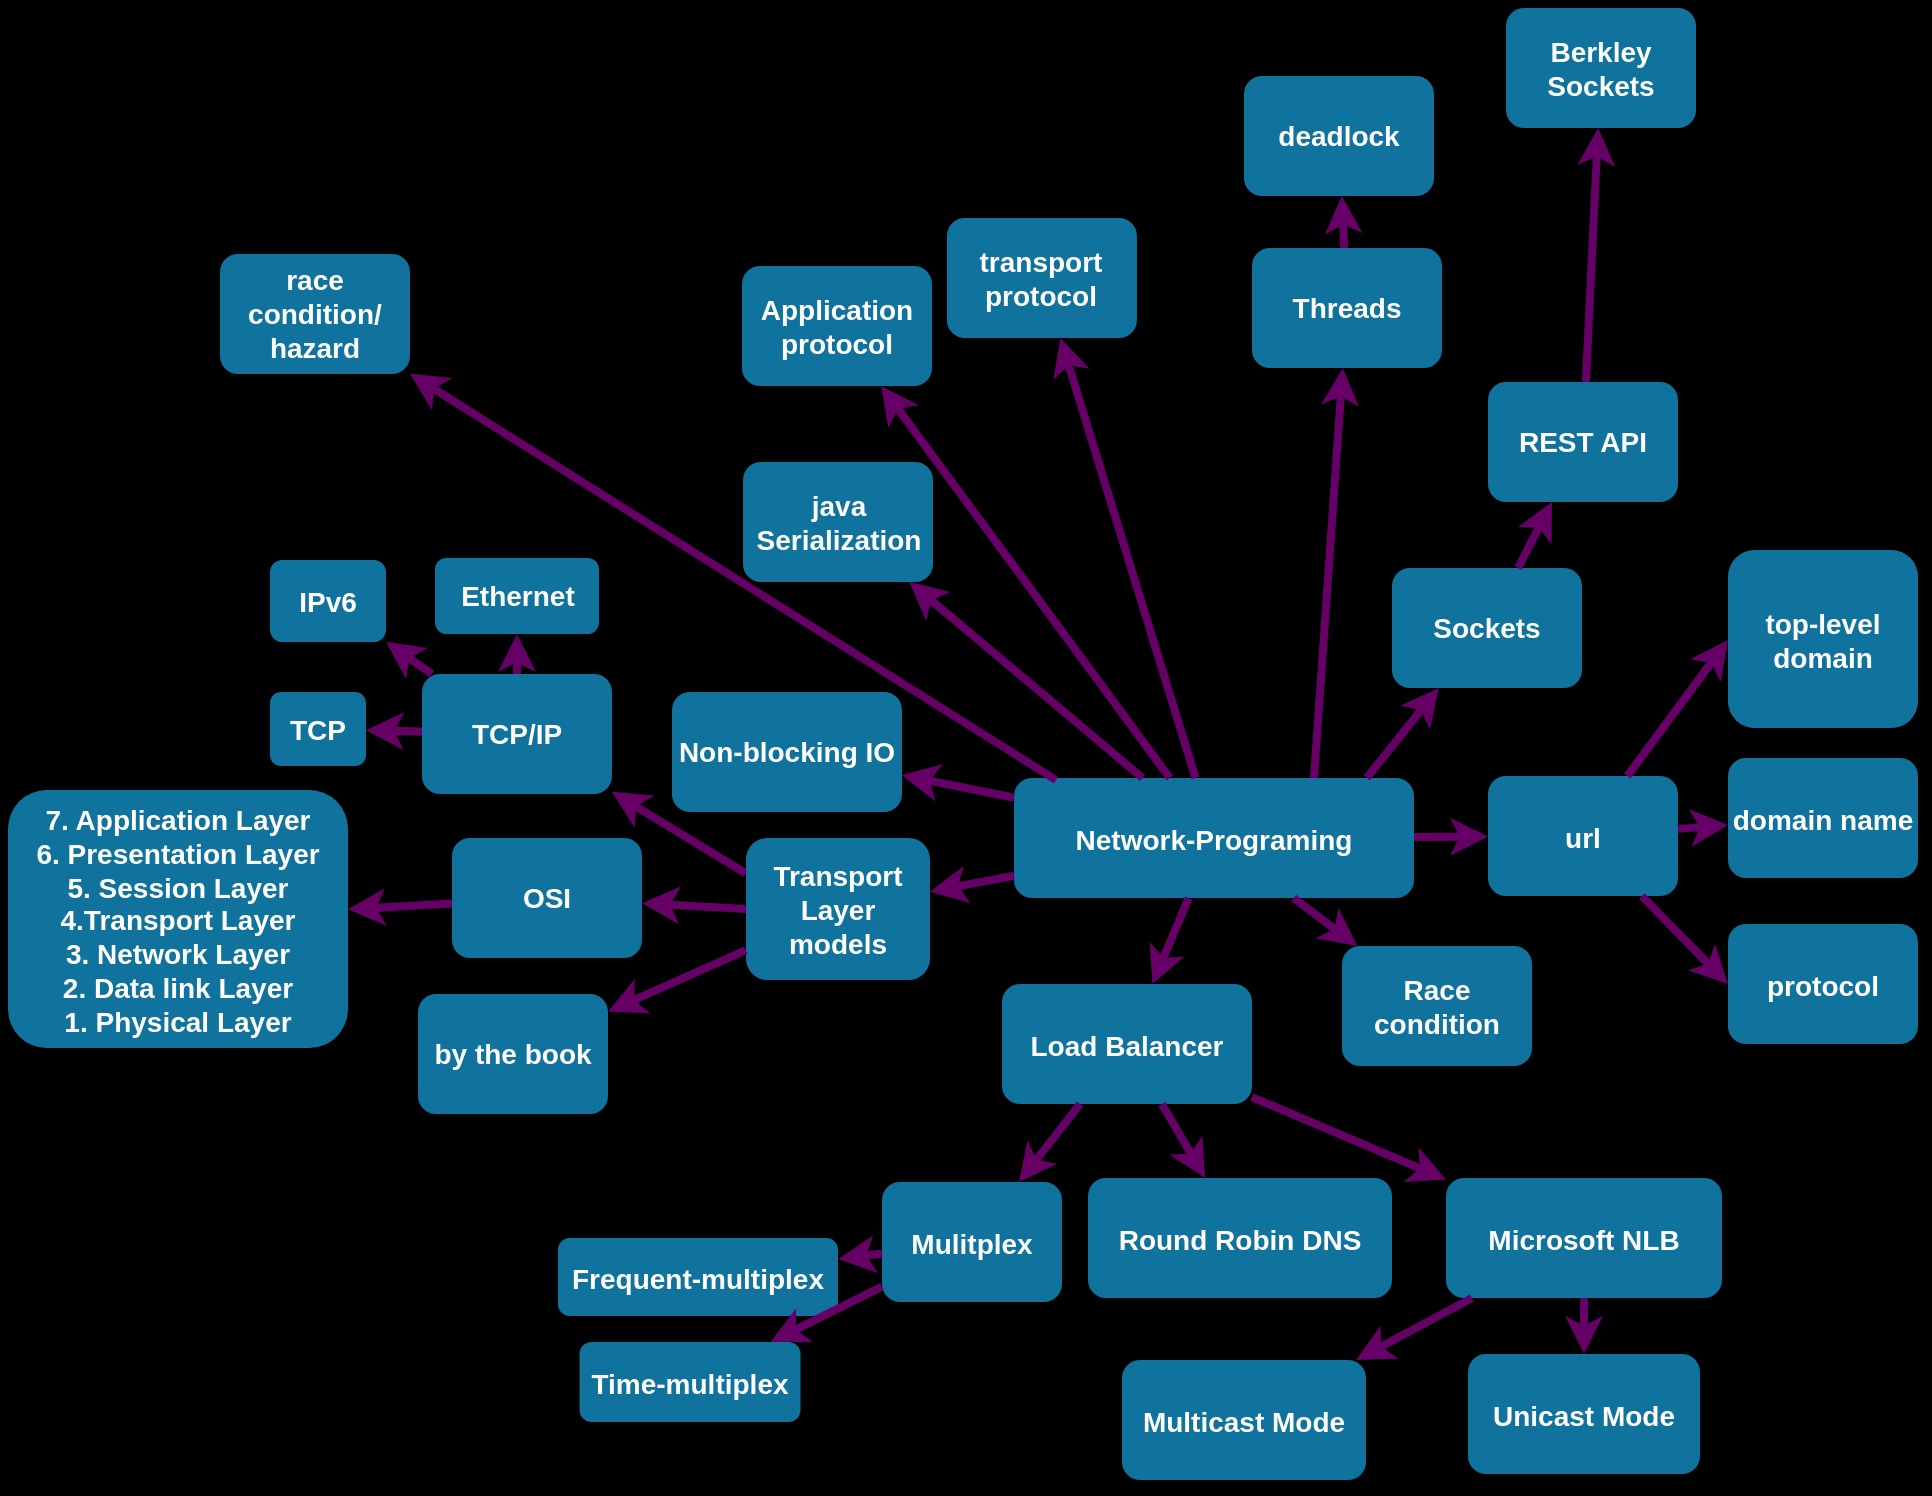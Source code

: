 <mxfile version="13.7.9" type="device"><diagram name="Page-1" id="97916047-d0de-89f5-080d-49f4d83e522f"><mxGraphModel dx="1009" dy="687" grid="0" gridSize="10" guides="1" tooltips="1" connect="1" arrows="1" fold="1" page="1" pageScale="1.5" pageWidth="1169" pageHeight="827" background="#000000" math="0" shadow="0"><root><mxCell id="0"/><mxCell id="1" parent="0"/><mxCell id="2" value="Network-Programing" style="rounded=1;fillColor=#10739E;strokeColor=none;shadow=1;gradientColor=none;fontStyle=1;fontColor=#FFFFFF;fontSize=14;" parent="1" vertex="1"><mxGeometry x="740" y="500" width="200" height="60" as="geometry"/></mxCell><mxCell id="3" value="Load Balancer" style="rounded=1;fillColor=#10739E;strokeColor=none;shadow=1;gradientColor=none;fontStyle=1;fontColor=#FFFFFF;fontSize=14;" parent="1" vertex="1"><mxGeometry x="734" y="603" width="125" height="60" as="geometry"/></mxCell><mxCell id="7GsyTBJHXm9AGmfxwri3-55" value="Round Robin DNS" style="rounded=1;fillColor=#10739E;strokeColor=none;shadow=1;gradientColor=none;fontStyle=1;fontColor=#FFFFFF;fontSize=14;" parent="1" vertex="1"><mxGeometry x="777" y="700" width="152" height="60" as="geometry"/></mxCell><mxCell id="7GsyTBJHXm9AGmfxwri3-57" value="Microsoft NLB" style="rounded=1;fillColor=#10739E;strokeColor=none;shadow=1;gradientColor=none;fontStyle=1;fontColor=#FFFFFF;fontSize=14;" parent="1" vertex="1"><mxGeometry x="956" y="700" width="138" height="60" as="geometry"/></mxCell><mxCell id="7GsyTBJHXm9AGmfxwri3-59" value="" style="endArrow=classic;html=1;strokeColor=#660066;strokeWidth=4;" parent="1" source="3" target="7GsyTBJHXm9AGmfxwri3-55" edge="1"><mxGeometry width="50" height="50" relative="1" as="geometry"><mxPoint x="750" y="850" as="sourcePoint"/><mxPoint x="800" y="800" as="targetPoint"/></mxGeometry></mxCell><mxCell id="7GsyTBJHXm9AGmfxwri3-60" value="" style="endArrow=classic;html=1;strokeColor=#660066;rounded=0;strokeWidth=4;" parent="1" source="3" target="7GsyTBJHXm9AGmfxwri3-57" edge="1"><mxGeometry width="50" height="50" relative="1" as="geometry"><mxPoint x="820" y="870" as="sourcePoint"/><mxPoint x="870" y="820" as="targetPoint"/></mxGeometry></mxCell><mxCell id="7GsyTBJHXm9AGmfxwri3-61" value="" style="endArrow=classic;html=1;strokeWidth=4;strokeColor=#660066;" parent="1" source="2" target="3" edge="1"><mxGeometry width="50" height="50" relative="1" as="geometry"><mxPoint x="540" y="510" as="sourcePoint"/><mxPoint x="590" y="460" as="targetPoint"/></mxGeometry></mxCell><mxCell id="7GsyTBJHXm9AGmfxwri3-62" value="Mulitplex" style="rounded=1;fillColor=#10739E;strokeColor=none;shadow=1;gradientColor=none;fontStyle=1;fontColor=#FFFFFF;fontSize=14;" parent="1" vertex="1"><mxGeometry x="674" y="702" width="90" height="60" as="geometry"/></mxCell><mxCell id="7GsyTBJHXm9AGmfxwri3-64" value="" style="endArrow=classic;html=1;strokeColor=#660066;strokeWidth=4;" parent="1" source="3" target="7GsyTBJHXm9AGmfxwri3-62" edge="1"><mxGeometry width="50" height="50" relative="1" as="geometry"><mxPoint x="555" y="476" as="sourcePoint"/><mxPoint x="507" y="516" as="targetPoint"/></mxGeometry></mxCell><mxCell id="7GsyTBJHXm9AGmfxwri3-65" value="Unicast Mode" style="rounded=1;fillColor=#10739E;strokeColor=none;shadow=1;gradientColor=none;fontStyle=1;fontColor=#FFFFFF;fontSize=14;" parent="1" vertex="1"><mxGeometry x="967" y="788" width="116" height="60" as="geometry"/></mxCell><mxCell id="7GsyTBJHXm9AGmfxwri3-66" value="" style="endArrow=classic;html=1;strokeColor=#660066;strokeWidth=4;" parent="1" source="7GsyTBJHXm9AGmfxwri3-57" target="7GsyTBJHXm9AGmfxwri3-65" edge="1"><mxGeometry width="50" height="50" relative="1" as="geometry"><mxPoint x="995.516" y="818" as="sourcePoint"/><mxPoint x="832" y="776" as="targetPoint"/></mxGeometry></mxCell><mxCell id="7GsyTBJHXm9AGmfxwri3-67" value="Multicast Mode" style="rounded=1;fillColor=#10739E;strokeColor=none;shadow=1;gradientColor=none;fontStyle=1;fontColor=#FFFFFF;fontSize=14;" parent="1" vertex="1"><mxGeometry x="794" y="791" width="122" height="60" as="geometry"/></mxCell><mxCell id="7GsyTBJHXm9AGmfxwri3-68" value="" style="endArrow=classic;html=1;strokeColor=#660066;strokeWidth=4;" parent="1" source="7GsyTBJHXm9AGmfxwri3-57" target="7GsyTBJHXm9AGmfxwri3-67" edge="1"><mxGeometry width="50" height="50" relative="1" as="geometry"><mxPoint x="953.474" y="818" as="sourcePoint"/><mxPoint x="601" y="714" as="targetPoint"/></mxGeometry></mxCell><mxCell id="7GsyTBJHXm9AGmfxwri3-69" value="Frequent-multiplex" style="rounded=1;fillColor=#10739E;strokeColor=none;shadow=1;gradientColor=none;fontStyle=1;fontColor=#FFFFFF;fontSize=14;" parent="1" vertex="1"><mxGeometry x="512" y="730" width="140" height="39" as="geometry"/></mxCell><mxCell id="7GsyTBJHXm9AGmfxwri3-70" value="" style="endArrow=classic;html=1;strokeColor=#660066;strokeWidth=4;" parent="1" source="7GsyTBJHXm9AGmfxwri3-62" target="7GsyTBJHXm9AGmfxwri3-71" edge="1"><mxGeometry width="50" height="50" relative="1" as="geometry"><mxPoint x="620" y="772" as="sourcePoint"/><mxPoint x="703" y="825" as="targetPoint"/></mxGeometry></mxCell><mxCell id="7GsyTBJHXm9AGmfxwri3-71" value="Time-multiplex" style="rounded=1;fillColor=#10739E;strokeColor=none;shadow=1;gradientColor=none;fontStyle=1;fontColor=#FFFFFF;fontSize=14;" parent="1" vertex="1"><mxGeometry x="522.75" y="782" width="110.5" height="40" as="geometry"/></mxCell><mxCell id="7GsyTBJHXm9AGmfxwri3-72" value="" style="endArrow=classic;html=1;strokeColor=#660066;strokeWidth=4;" parent="1" source="7GsyTBJHXm9AGmfxwri3-62" target="7GsyTBJHXm9AGmfxwri3-69" edge="1"><mxGeometry width="50" height="50" relative="1" as="geometry"><mxPoint x="777" y="810" as="sourcePoint"/><mxPoint x="786" y="832" as="targetPoint"/></mxGeometry></mxCell><mxCell id="h9Tj9Menq7hCu5Q3R0tZ-3" value="url" style="rounded=1;fillColor=#10739E;strokeColor=none;shadow=1;gradientColor=none;fontStyle=1;fontColor=#FFFFFF;fontSize=14;" parent="1" vertex="1"><mxGeometry x="977" y="499" width="95" height="60" as="geometry"/></mxCell><mxCell id="h9Tj9Menq7hCu5Q3R0tZ-4" value="" style="endArrow=classic;html=1;strokeColor=#660066;strokeWidth=4;" parent="1" source="2" target="h9Tj9Menq7hCu5Q3R0tZ-3" edge="1"><mxGeometry width="50" height="50" relative="1" as="geometry"><mxPoint x="1142" y="424" as="sourcePoint"/><mxPoint x="1151" y="446" as="targetPoint"/></mxGeometry></mxCell><mxCell id="h9Tj9Menq7hCu5Q3R0tZ-5" value="top-level domain" style="rounded=1;fillColor=#10739E;strokeColor=none;shadow=1;gradientColor=none;fontStyle=1;fontColor=#FFFFFF;fontSize=14;whiteSpace=wrap;" parent="1" vertex="1"><mxGeometry x="1097" y="386" width="95" height="89" as="geometry"/></mxCell><mxCell id="h9Tj9Menq7hCu5Q3R0tZ-6" value="" style="endArrow=classic;html=1;strokeColor=#660066;strokeWidth=4;" parent="1" source="h9Tj9Menq7hCu5Q3R0tZ-3" target="h9Tj9Menq7hCu5Q3R0tZ-5" edge="1"><mxGeometry width="50" height="50" relative="1" as="geometry"><mxPoint x="1110" y="289" as="sourcePoint"/><mxPoint x="1119" y="311" as="targetPoint"/><Array as="points"><mxPoint x="1097" y="431"/></Array></mxGeometry></mxCell><mxCell id="h9Tj9Menq7hCu5Q3R0tZ-7" value="protocol" style="rounded=1;fillColor=#10739E;strokeColor=none;shadow=1;gradientColor=none;fontStyle=1;fontColor=#FFFFFF;fontSize=14;" parent="1" vertex="1"><mxGeometry x="1097" y="573" width="95" height="60" as="geometry"/></mxCell><mxCell id="h9Tj9Menq7hCu5Q3R0tZ-8" value="" style="endArrow=classic;html=1;strokeColor=#660066;strokeWidth=4;entryX=0;entryY=0.5;entryDx=0;entryDy=0;" parent="1" source="h9Tj9Menq7hCu5Q3R0tZ-3" target="h9Tj9Menq7hCu5Q3R0tZ-7" edge="1"><mxGeometry width="50" height="50" relative="1" as="geometry"><mxPoint x="1110" y="508" as="sourcePoint"/><mxPoint x="1119" y="530" as="targetPoint"/></mxGeometry></mxCell><mxCell id="h9Tj9Menq7hCu5Q3R0tZ-9" value="domain name" style="rounded=1;fillColor=#10739E;strokeColor=none;shadow=1;gradientColor=none;fontStyle=1;fontColor=#FFFFFF;fontSize=14;" parent="1" vertex="1"><mxGeometry x="1097" y="490" width="95" height="60" as="geometry"/></mxCell><mxCell id="h9Tj9Menq7hCu5Q3R0tZ-10" value="" style="endArrow=classic;html=1;strokeColor=#660066;strokeWidth=4;" parent="1" source="h9Tj9Menq7hCu5Q3R0tZ-3" target="h9Tj9Menq7hCu5Q3R0tZ-9" edge="1"><mxGeometry width="50" height="50" relative="1" as="geometry"><mxPoint x="1227" y="419" as="sourcePoint"/><mxPoint x="1236" y="441" as="targetPoint"/></mxGeometry></mxCell><mxCell id="h9Tj9Menq7hCu5Q3R0tZ-13" value="Non-blocking IO" style="rounded=1;fillColor=#10739E;strokeColor=none;shadow=1;gradientColor=none;fontStyle=1;fontColor=#FFFFFF;fontSize=14;whiteSpace=wrap;" parent="1" vertex="1"><mxGeometry x="569" y="457" width="115" height="60" as="geometry"/></mxCell><mxCell id="h9Tj9Menq7hCu5Q3R0tZ-14" value="" style="endArrow=classic;html=1;strokeColor=#660066;strokeWidth=4;" parent="1" source="2" target="h9Tj9Menq7hCu5Q3R0tZ-13" edge="1"><mxGeometry width="50" height="50" relative="1" as="geometry"><mxPoint x="505" y="296" as="sourcePoint"/><mxPoint x="514" y="318" as="targetPoint"/></mxGeometry></mxCell><mxCell id="h9Tj9Menq7hCu5Q3R0tZ-15" value="TCP/IP" style="rounded=1;fillColor=#10739E;strokeColor=none;shadow=1;gradientColor=none;fontStyle=1;fontColor=#FFFFFF;fontSize=14;whiteSpace=wrap;" parent="1" vertex="1"><mxGeometry x="444" y="448" width="95" height="60" as="geometry"/></mxCell><mxCell id="h9Tj9Menq7hCu5Q3R0tZ-16" value="" style="endArrow=classic;html=1;strokeColor=#660066;strokeWidth=4;exitX=0;exitY=0.25;exitDx=0;exitDy=0;" parent="1" source="1F5CENKy9ADowcyPwnLa-5" target="h9Tj9Menq7hCu5Q3R0tZ-15" edge="1"><mxGeometry width="50" height="50" relative="1" as="geometry"><mxPoint x="548" y="514" as="sourcePoint"/><mxPoint x="557" y="536" as="targetPoint"/></mxGeometry></mxCell><mxCell id="h9Tj9Menq7hCu5Q3R0tZ-17" value="Ethernet" style="rounded=1;fillColor=#10739E;strokeColor=none;shadow=1;gradientColor=none;fontStyle=1;fontColor=#FFFFFF;fontSize=14;whiteSpace=wrap;" parent="1" vertex="1"><mxGeometry x="450.5" y="390" width="82" height="38" as="geometry"/></mxCell><mxCell id="h9Tj9Menq7hCu5Q3R0tZ-18" value="" style="endArrow=classic;html=1;strokeColor=#660066;strokeWidth=4;" parent="1" source="h9Tj9Menq7hCu5Q3R0tZ-15" target="h9Tj9Menq7hCu5Q3R0tZ-17" edge="1"><mxGeometry width="50" height="50" relative="1" as="geometry"><mxPoint x="390" y="447" as="sourcePoint"/><mxPoint x="399" y="469" as="targetPoint"/></mxGeometry></mxCell><mxCell id="h9Tj9Menq7hCu5Q3R0tZ-19" value="IPv6" style="rounded=1;fillColor=#10739E;strokeColor=none;shadow=1;gradientColor=none;fontStyle=1;fontColor=#FFFFFF;fontSize=14;whiteSpace=wrap;" parent="1" vertex="1"><mxGeometry x="368" y="391" width="58" height="41" as="geometry"/></mxCell><mxCell id="h9Tj9Menq7hCu5Q3R0tZ-20" value="" style="endArrow=classic;html=1;strokeColor=#660066;strokeWidth=4;" parent="1" source="h9Tj9Menq7hCu5Q3R0tZ-15" target="h9Tj9Menq7hCu5Q3R0tZ-19" edge="1"><mxGeometry width="50" height="50" relative="1" as="geometry"><mxPoint x="522" y="596" as="sourcePoint"/><mxPoint x="431" y="587" as="targetPoint"/></mxGeometry></mxCell><mxCell id="h9Tj9Menq7hCu5Q3R0tZ-21" value="TCP" style="rounded=1;fillColor=#10739E;strokeColor=none;shadow=1;gradientColor=none;fontStyle=1;fontColor=#FFFFFF;fontSize=14;whiteSpace=wrap;" parent="1" vertex="1"><mxGeometry x="368" y="457" width="48" height="37" as="geometry"/></mxCell><mxCell id="h9Tj9Menq7hCu5Q3R0tZ-22" value="" style="endArrow=classic;html=1;strokeColor=#660066;strokeWidth=4;" parent="1" source="h9Tj9Menq7hCu5Q3R0tZ-15" target="h9Tj9Menq7hCu5Q3R0tZ-21" edge="1"><mxGeometry width="50" height="50" relative="1" as="geometry"><mxPoint x="576" y="526" as="sourcePoint"/><mxPoint x="585" y="548" as="targetPoint"/></mxGeometry></mxCell><mxCell id="h9Tj9Menq7hCu5Q3R0tZ-23" value="Threads" style="rounded=1;fillColor=#10739E;strokeColor=none;shadow=1;gradientColor=none;fontStyle=1;fontColor=#FFFFFF;fontSize=14;whiteSpace=wrap;" parent="1" vertex="1"><mxGeometry x="859" y="235" width="95" height="60" as="geometry"/></mxCell><mxCell id="h9Tj9Menq7hCu5Q3R0tZ-24" value="" style="endArrow=classic;html=1;strokeColor=#660066;strokeWidth=4;exitX=0.75;exitY=0;exitDx=0;exitDy=0;" parent="1" source="2" target="h9Tj9Menq7hCu5Q3R0tZ-23" edge="1"><mxGeometry width="50" height="50" relative="1" as="geometry"><mxPoint x="893" y="239" as="sourcePoint"/><mxPoint x="902" y="261" as="targetPoint"/><Array as="points"/></mxGeometry></mxCell><mxCell id="h9Tj9Menq7hCu5Q3R0tZ-26" value="deadlock" style="rounded=1;fillColor=#10739E;strokeColor=none;shadow=1;gradientColor=none;fontStyle=1;fontColor=#FFFFFF;fontSize=14;whiteSpace=wrap;" parent="1" vertex="1"><mxGeometry x="855" y="149" width="95" height="60" as="geometry"/></mxCell><mxCell id="h9Tj9Menq7hCu5Q3R0tZ-27" value="" style="endArrow=classic;html=1;strokeColor=#660066;strokeWidth=4;" parent="1" source="h9Tj9Menq7hCu5Q3R0tZ-23" target="h9Tj9Menq7hCu5Q3R0tZ-26" edge="1"><mxGeometry width="50" height="50" relative="1" as="geometry"><mxPoint x="861.5" y="257" as="sourcePoint"/><mxPoint x="870.5" y="279" as="targetPoint"/></mxGeometry></mxCell><mxCell id="h9Tj9Menq7hCu5Q3R0tZ-28" value="java&#10;Serialization" style="rounded=1;fillColor=#10739E;strokeColor=none;shadow=1;gradientColor=none;fontStyle=1;fontColor=#FFFFFF;fontSize=14;whiteSpace=wrap;" parent="1" vertex="1"><mxGeometry x="604.5" y="342" width="95" height="60" as="geometry"/></mxCell><mxCell id="h9Tj9Menq7hCu5Q3R0tZ-29" value="" style="endArrow=classic;html=1;strokeColor=#660066;strokeWidth=4;" parent="1" source="2" target="h9Tj9Menq7hCu5Q3R0tZ-28" edge="1"><mxGeometry width="50" height="50" relative="1" as="geometry"><mxPoint x="505" y="296" as="sourcePoint"/><mxPoint x="514" y="318" as="targetPoint"/></mxGeometry></mxCell><mxCell id="h9Tj9Menq7hCu5Q3R0tZ-30" value="Application protocol" style="rounded=1;fillColor=#10739E;strokeColor=none;shadow=1;gradientColor=none;fontStyle=1;fontColor=#FFFFFF;fontSize=14;whiteSpace=wrap;" parent="1" vertex="1"><mxGeometry x="604" y="244" width="95" height="60" as="geometry"/></mxCell><mxCell id="h9Tj9Menq7hCu5Q3R0tZ-31" value="" style="endArrow=classic;html=1;strokeColor=#660066;strokeWidth=4;" parent="1" source="2" target="h9Tj9Menq7hCu5Q3R0tZ-30" edge="1"><mxGeometry width="50" height="50" relative="1" as="geometry"><mxPoint x="734" y="173" as="sourcePoint"/><mxPoint x="743" y="195" as="targetPoint"/></mxGeometry></mxCell><mxCell id="h9Tj9Menq7hCu5Q3R0tZ-32" value="transport protocol" style="rounded=1;fillColor=#10739E;strokeColor=none;shadow=1;gradientColor=none;fontStyle=1;fontColor=#FFFFFF;fontSize=14;whiteSpace=wrap;" parent="1" vertex="1"><mxGeometry x="706.46" y="220" width="95" height="60" as="geometry"/></mxCell><mxCell id="h9Tj9Menq7hCu5Q3R0tZ-33" value="" style="endArrow=classic;html=1;strokeColor=#660066;strokeWidth=4;" parent="1" source="2" target="h9Tj9Menq7hCu5Q3R0tZ-32" edge="1"><mxGeometry width="50" height="50" relative="1" as="geometry"><mxPoint x="859.004" y="468" as="sourcePoint"/><mxPoint x="845.46" y="171" as="targetPoint"/></mxGeometry></mxCell><mxCell id="h9Tj9Menq7hCu5Q3R0tZ-34" value="Sockets" style="rounded=1;fillColor=#10739E;strokeColor=none;shadow=1;gradientColor=none;fontStyle=1;fontColor=#FFFFFF;fontSize=14;whiteSpace=wrap;" parent="1" vertex="1"><mxGeometry x="929" y="395" width="95" height="60" as="geometry"/></mxCell><mxCell id="h9Tj9Menq7hCu5Q3R0tZ-35" value="" style="endArrow=classic;html=1;strokeColor=#660066;strokeWidth=4;exitX=0.882;exitY=-0.002;exitDx=0;exitDy=0;exitPerimeter=0;" parent="1" source="2" target="h9Tj9Menq7hCu5Q3R0tZ-34" edge="1"><mxGeometry width="50" height="50" relative="1" as="geometry"><mxPoint x="1072" y="309" as="sourcePoint"/><mxPoint x="1081" y="331" as="targetPoint"/></mxGeometry></mxCell><mxCell id="h9Tj9Menq7hCu5Q3R0tZ-36" value="Berkley Sockets" style="rounded=1;fillColor=#10739E;strokeColor=none;shadow=1;gradientColor=none;fontStyle=1;fontColor=#FFFFFF;fontSize=14;whiteSpace=wrap;" parent="1" vertex="1"><mxGeometry x="986" y="115" width="95" height="60" as="geometry"/></mxCell><mxCell id="h9Tj9Menq7hCu5Q3R0tZ-37" value="" style="endArrow=classic;html=1;strokeColor=#660066;strokeWidth=4;" parent="1" target="h9Tj9Menq7hCu5Q3R0tZ-36" edge="1" source="1F5CENKy9ADowcyPwnLa-3"><mxGeometry width="50" height="50" relative="1" as="geometry"><mxPoint x="997.077" y="362" as="sourcePoint"/><mxPoint x="1135.5" y="183" as="targetPoint"/></mxGeometry></mxCell><mxCell id="1F5CENKy9ADowcyPwnLa-3" value="REST API" style="rounded=1;fillColor=#10739E;strokeColor=none;shadow=1;gradientColor=none;fontStyle=1;fontColor=#FFFFFF;fontSize=14;whiteSpace=wrap;" vertex="1" parent="1"><mxGeometry x="977" y="302" width="95" height="60" as="geometry"/></mxCell><mxCell id="1F5CENKy9ADowcyPwnLa-4" value="" style="endArrow=classic;html=1;strokeColor=#660066;strokeWidth=4;" edge="1" parent="1" target="1F5CENKy9ADowcyPwnLa-3" source="h9Tj9Menq7hCu5Q3R0tZ-34"><mxGeometry width="50" height="50" relative="1" as="geometry"><mxPoint x="1098.077" y="364" as="sourcePoint"/><mxPoint x="1236.5" y="185" as="targetPoint"/></mxGeometry></mxCell><mxCell id="1F5CENKy9ADowcyPwnLa-5" value="Transport Layer models" style="rounded=1;fillColor=#10739E;strokeColor=none;shadow=1;gradientColor=none;fontStyle=1;fontColor=#FFFFFF;fontSize=14;whiteSpace=wrap;" vertex="1" parent="1"><mxGeometry x="606" y="530" width="92" height="71" as="geometry"/></mxCell><mxCell id="1F5CENKy9ADowcyPwnLa-6" value="" style="endArrow=classic;html=1;strokeColor=#660066;strokeWidth=4;" edge="1" parent="1" target="1F5CENKy9ADowcyPwnLa-5" source="2"><mxGeometry width="50" height="50" relative="1" as="geometry"><mxPoint x="365.077" y="444" as="sourcePoint"/><mxPoint x="503.5" y="265" as="targetPoint"/></mxGeometry></mxCell><mxCell id="1F5CENKy9ADowcyPwnLa-7" value="Race condition" style="rounded=1;fillColor=#10739E;strokeColor=none;shadow=1;gradientColor=none;fontStyle=1;fontColor=#FFFFFF;fontSize=14;whiteSpace=wrap;" vertex="1" parent="1"><mxGeometry x="904" y="584" width="95" height="60" as="geometry"/></mxCell><mxCell id="1F5CENKy9ADowcyPwnLa-8" value="" style="endArrow=classic;html=1;strokeColor=#660066;strokeWidth=4;" edge="1" parent="1" target="1F5CENKy9ADowcyPwnLa-7" source="2"><mxGeometry width="50" height="50" relative="1" as="geometry"><mxPoint x="1221.077" y="386" as="sourcePoint"/><mxPoint x="1359.5" y="207" as="targetPoint"/></mxGeometry></mxCell><mxCell id="1F5CENKy9ADowcyPwnLa-9" value="OSI" style="rounded=1;fillColor=#10739E;strokeColor=none;shadow=1;gradientColor=none;fontStyle=1;fontColor=#FFFFFF;fontSize=14;whiteSpace=wrap;" vertex="1" parent="1"><mxGeometry x="459" y="530" width="95" height="60" as="geometry"/></mxCell><mxCell id="1F5CENKy9ADowcyPwnLa-10" value="" style="endArrow=classic;html=1;strokeColor=#660066;strokeWidth=4;exitX=0;exitY=0.5;exitDx=0;exitDy=0;" edge="1" parent="1" target="1F5CENKy9ADowcyPwnLa-9" source="1F5CENKy9ADowcyPwnLa-5"><mxGeometry width="50" height="50" relative="1" as="geometry"><mxPoint x="301.077" y="711" as="sourcePoint"/><mxPoint x="439.5" y="532" as="targetPoint"/></mxGeometry></mxCell><mxCell id="1F5CENKy9ADowcyPwnLa-11" value="7. Application Layer&#10;6. Presentation Layer&#10;5. Session Layer&#10;4.Transport Layer&#10;3. Network Layer&#10;2. Data link Layer&#10;1. Physical Layer" style="rounded=1;fillColor=#10739E;strokeColor=none;shadow=1;gradientColor=none;fontStyle=1;fontColor=#FFFFFF;fontSize=14;whiteSpace=wrap;verticalAlign=top;labelBorderColor=none;" vertex="1" parent="1"><mxGeometry x="237" y="506" width="170" height="129" as="geometry"/></mxCell><mxCell id="1F5CENKy9ADowcyPwnLa-12" value="" style="endArrow=classic;html=1;strokeColor=#660066;strokeWidth=4;" edge="1" parent="1" target="1F5CENKy9ADowcyPwnLa-11" source="1F5CENKy9ADowcyPwnLa-9"><mxGeometry width="50" height="50" relative="1" as="geometry"><mxPoint x="318.077" y="782" as="sourcePoint"/><mxPoint x="456.5" y="603" as="targetPoint"/></mxGeometry></mxCell><mxCell id="1F5CENKy9ADowcyPwnLa-13" value="race condition/&#10;hazard" style="rounded=1;fillColor=#10739E;strokeColor=none;shadow=1;gradientColor=none;fontStyle=1;fontColor=#FFFFFF;fontSize=14;whiteSpace=wrap;" vertex="1" parent="1"><mxGeometry x="343" y="238" width="95" height="60" as="geometry"/></mxCell><mxCell id="1F5CENKy9ADowcyPwnLa-14" value="" style="endArrow=classic;html=1;strokeColor=#660066;strokeWidth=4;exitX=0.105;exitY=0.017;exitDx=0;exitDy=0;exitPerimeter=0;" edge="1" parent="1" target="1F5CENKy9ADowcyPwnLa-13" source="2"><mxGeometry width="50" height="50" relative="1" as="geometry"><mxPoint x="265.077" y="420" as="sourcePoint"/><mxPoint x="403.5" y="241" as="targetPoint"/></mxGeometry></mxCell><mxCell id="1F5CENKy9ADowcyPwnLa-15" value="by the book" style="rounded=1;fillColor=#10739E;strokeColor=none;shadow=1;gradientColor=none;fontStyle=1;fontColor=#FFFFFF;fontSize=14;whiteSpace=wrap;" vertex="1" parent="1"><mxGeometry x="442" y="608" width="95" height="60" as="geometry"/></mxCell><mxCell id="1F5CENKy9ADowcyPwnLa-16" value="" style="endArrow=classic;html=1;strokeColor=#660066;strokeWidth=4;" edge="1" parent="1" target="1F5CENKy9ADowcyPwnLa-15" source="1F5CENKy9ADowcyPwnLa-5"><mxGeometry width="50" height="50" relative="1" as="geometry"><mxPoint x="418.077" y="873" as="sourcePoint"/><mxPoint x="556.5" y="694" as="targetPoint"/></mxGeometry></mxCell></root></mxGraphModel></diagram></mxfile>